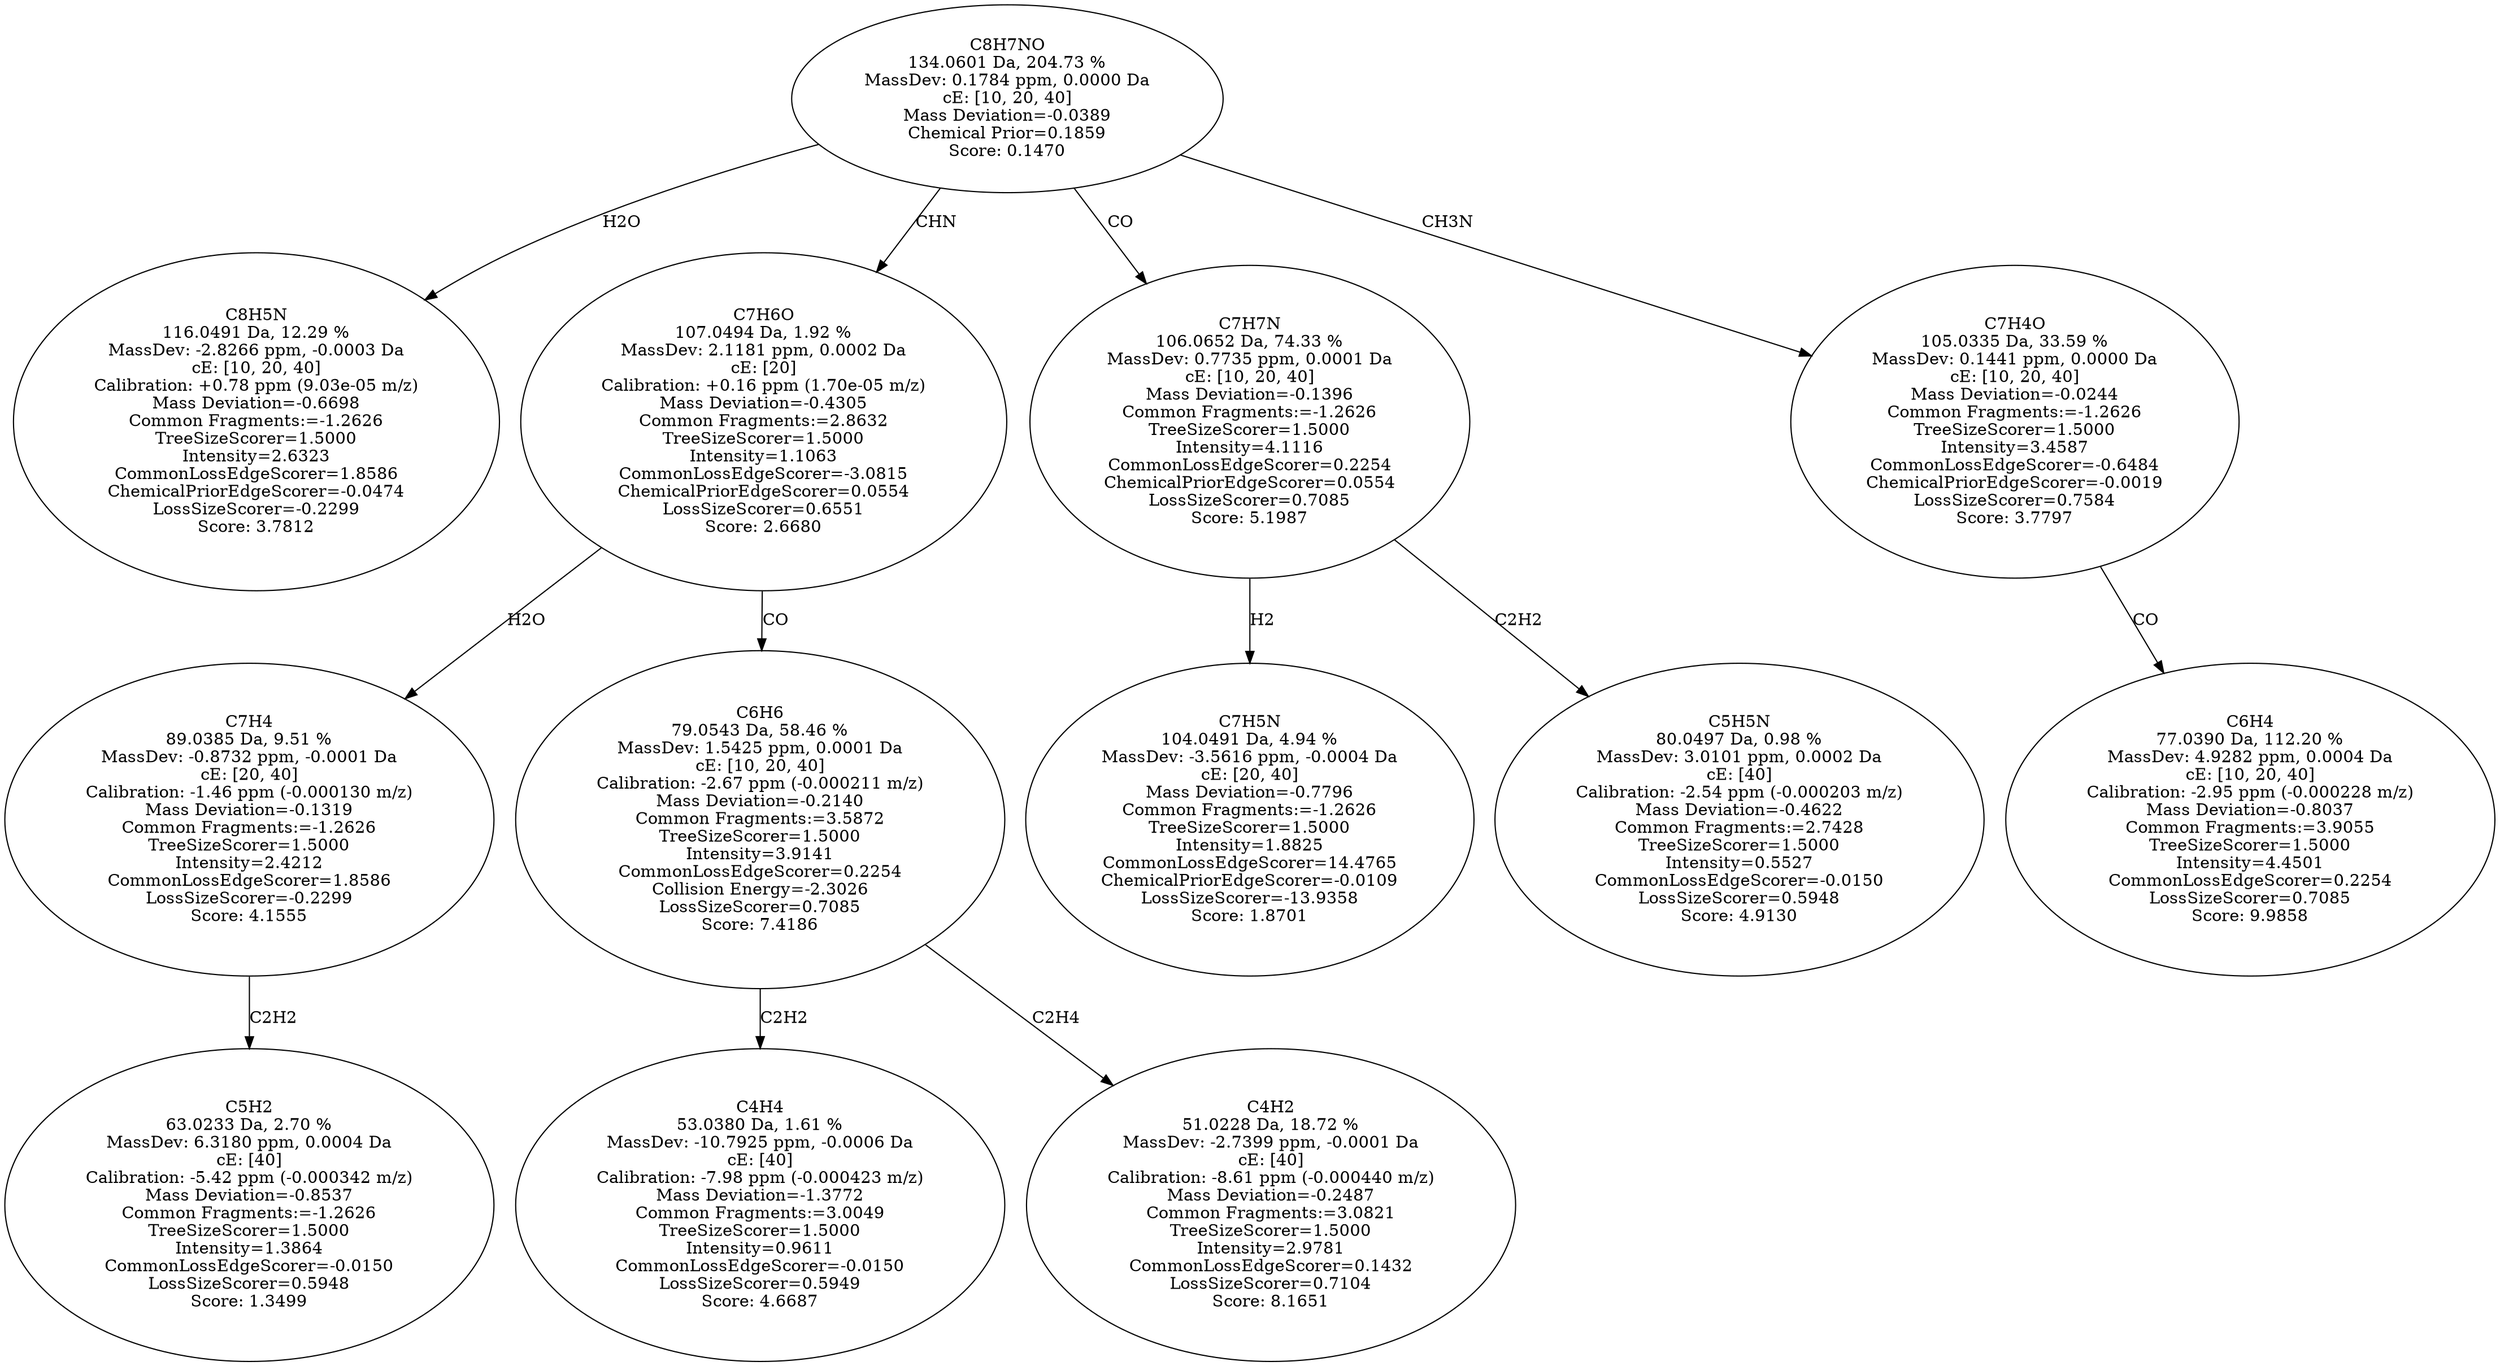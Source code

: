 strict digraph {
v1 [label="C8H5N\n116.0491 Da, 12.29 %\nMassDev: -2.8266 ppm, -0.0003 Da\ncE: [10, 20, 40]\nCalibration: +0.78 ppm (9.03e-05 m/z)\nMass Deviation=-0.6698\nCommon Fragments:=-1.2626\nTreeSizeScorer=1.5000\nIntensity=2.6323\nCommonLossEdgeScorer=1.8586\nChemicalPriorEdgeScorer=-0.0474\nLossSizeScorer=-0.2299\nScore: 3.7812"];
v2 [label="C5H2\n63.0233 Da, 2.70 %\nMassDev: 6.3180 ppm, 0.0004 Da\ncE: [40]\nCalibration: -5.42 ppm (-0.000342 m/z)\nMass Deviation=-0.8537\nCommon Fragments:=-1.2626\nTreeSizeScorer=1.5000\nIntensity=1.3864\nCommonLossEdgeScorer=-0.0150\nLossSizeScorer=0.5948\nScore: 1.3499"];
v3 [label="C7H4\n89.0385 Da, 9.51 %\nMassDev: -0.8732 ppm, -0.0001 Da\ncE: [20, 40]\nCalibration: -1.46 ppm (-0.000130 m/z)\nMass Deviation=-0.1319\nCommon Fragments:=-1.2626\nTreeSizeScorer=1.5000\nIntensity=2.4212\nCommonLossEdgeScorer=1.8586\nLossSizeScorer=-0.2299\nScore: 4.1555"];
v4 [label="C4H4\n53.0380 Da, 1.61 %\nMassDev: -10.7925 ppm, -0.0006 Da\ncE: [40]\nCalibration: -7.98 ppm (-0.000423 m/z)\nMass Deviation=-1.3772\nCommon Fragments:=3.0049\nTreeSizeScorer=1.5000\nIntensity=0.9611\nCommonLossEdgeScorer=-0.0150\nLossSizeScorer=0.5949\nScore: 4.6687"];
v5 [label="C4H2\n51.0228 Da, 18.72 %\nMassDev: -2.7399 ppm, -0.0001 Da\ncE: [40]\nCalibration: -8.61 ppm (-0.000440 m/z)\nMass Deviation=-0.2487\nCommon Fragments:=3.0821\nTreeSizeScorer=1.5000\nIntensity=2.9781\nCommonLossEdgeScorer=0.1432\nLossSizeScorer=0.7104\nScore: 8.1651"];
v6 [label="C6H6\n79.0543 Da, 58.46 %\nMassDev: 1.5425 ppm, 0.0001 Da\ncE: [10, 20, 40]\nCalibration: -2.67 ppm (-0.000211 m/z)\nMass Deviation=-0.2140\nCommon Fragments:=3.5872\nTreeSizeScorer=1.5000\nIntensity=3.9141\nCommonLossEdgeScorer=0.2254\nCollision Energy=-2.3026\nLossSizeScorer=0.7085\nScore: 7.4186"];
v7 [label="C7H6O\n107.0494 Da, 1.92 %\nMassDev: 2.1181 ppm, 0.0002 Da\ncE: [20]\nCalibration: +0.16 ppm (1.70e-05 m/z)\nMass Deviation=-0.4305\nCommon Fragments:=2.8632\nTreeSizeScorer=1.5000\nIntensity=1.1063\nCommonLossEdgeScorer=-3.0815\nChemicalPriorEdgeScorer=0.0554\nLossSizeScorer=0.6551\nScore: 2.6680"];
v8 [label="C7H5N\n104.0491 Da, 4.94 %\nMassDev: -3.5616 ppm, -0.0004 Da\ncE: [20, 40]\nMass Deviation=-0.7796\nCommon Fragments:=-1.2626\nTreeSizeScorer=1.5000\nIntensity=1.8825\nCommonLossEdgeScorer=14.4765\nChemicalPriorEdgeScorer=-0.0109\nLossSizeScorer=-13.9358\nScore: 1.8701"];
v9 [label="C5H5N\n80.0497 Da, 0.98 %\nMassDev: 3.0101 ppm, 0.0002 Da\ncE: [40]\nCalibration: -2.54 ppm (-0.000203 m/z)\nMass Deviation=-0.4622\nCommon Fragments:=2.7428\nTreeSizeScorer=1.5000\nIntensity=0.5527\nCommonLossEdgeScorer=-0.0150\nLossSizeScorer=0.5948\nScore: 4.9130"];
v10 [label="C7H7N\n106.0652 Da, 74.33 %\nMassDev: 0.7735 ppm, 0.0001 Da\ncE: [10, 20, 40]\nMass Deviation=-0.1396\nCommon Fragments:=-1.2626\nTreeSizeScorer=1.5000\nIntensity=4.1116\nCommonLossEdgeScorer=0.2254\nChemicalPriorEdgeScorer=0.0554\nLossSizeScorer=0.7085\nScore: 5.1987"];
v11 [label="C6H4\n77.0390 Da, 112.20 %\nMassDev: 4.9282 ppm, 0.0004 Da\ncE: [10, 20, 40]\nCalibration: -2.95 ppm (-0.000228 m/z)\nMass Deviation=-0.8037\nCommon Fragments:=3.9055\nTreeSizeScorer=1.5000\nIntensity=4.4501\nCommonLossEdgeScorer=0.2254\nLossSizeScorer=0.7085\nScore: 9.9858"];
v12 [label="C7H4O\n105.0335 Da, 33.59 %\nMassDev: 0.1441 ppm, 0.0000 Da\ncE: [10, 20, 40]\nMass Deviation=-0.0244\nCommon Fragments:=-1.2626\nTreeSizeScorer=1.5000\nIntensity=3.4587\nCommonLossEdgeScorer=-0.6484\nChemicalPriorEdgeScorer=-0.0019\nLossSizeScorer=0.7584\nScore: 3.7797"];
v13 [label="C8H7NO\n134.0601 Da, 204.73 %\nMassDev: 0.1784 ppm, 0.0000 Da\ncE: [10, 20, 40]\nMass Deviation=-0.0389\nChemical Prior=0.1859\nScore: 0.1470"];
v13 -> v1 [label="H2O"];
v3 -> v2 [label="C2H2"];
v7 -> v3 [label="H2O"];
v6 -> v4 [label="C2H2"];
v6 -> v5 [label="C2H4"];
v7 -> v6 [label="CO"];
v13 -> v7 [label="CHN"];
v10 -> v8 [label="H2"];
v10 -> v9 [label="C2H2"];
v13 -> v10 [label="CO"];
v12 -> v11 [label="CO"];
v13 -> v12 [label="CH3N"];
}